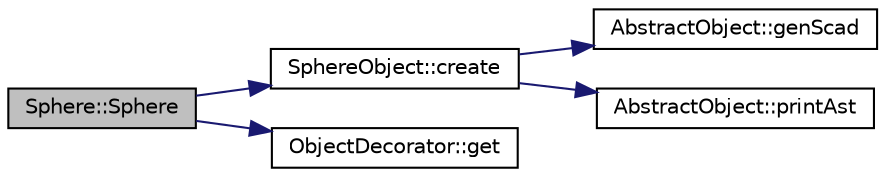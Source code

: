 digraph "Sphere::Sphere"
{
  edge [fontname="Helvetica",fontsize="10",labelfontname="Helvetica",labelfontsize="10"];
  node [fontname="Helvetica",fontsize="10",shape=record];
  rankdir="LR";
  Node6 [label="Sphere::Sphere",height=0.2,width=0.4,color="black", fillcolor="grey75", style="filled", fontcolor="black"];
  Node6 -> Node7 [color="midnightblue",fontsize="10",style="solid",fontname="Helvetica"];
  Node7 [label="SphereObject::create",height=0.2,width=0.4,color="black", fillcolor="white", style="filled",URL="$classSphereObject.html#a5dc4048fbf6cacc20597f5facab1069d",tooltip="Creates a Sphere Component. "];
  Node7 -> Node8 [color="midnightblue",fontsize="10",style="solid",fontname="Helvetica"];
  Node8 [label="AbstractObject::genScad",height=0.2,width=0.4,color="black", fillcolor="white", style="filled",URL="$classAbstractObject.html#a6a649119224b5b664e68b324106f8a1b",tooltip="Generate SCAD output for this object. "];
  Node7 -> Node9 [color="midnightblue",fontsize="10",style="solid",fontname="Helvetica"];
  Node9 [label="AbstractObject::printAst",height=0.2,width=0.4,color="black", fillcolor="white", style="filled",URL="$classAbstractObject.html#afe4637952e9d1dd3af11d29010beaa9d",tooltip="Generate AST output for this object. "];
  Node6 -> Node10 [color="midnightblue",fontsize="10",style="solid",fontname="Helvetica"];
  Node10 [label="ObjectDecorator::get",height=0.2,width=0.4,color="black", fillcolor="white", style="filled",URL="$classObjectDecorator.html#aff1b42075a10ee6b0cca6abaa3423bcd",tooltip="Get the internally hold pointer. Const version. "];
}
